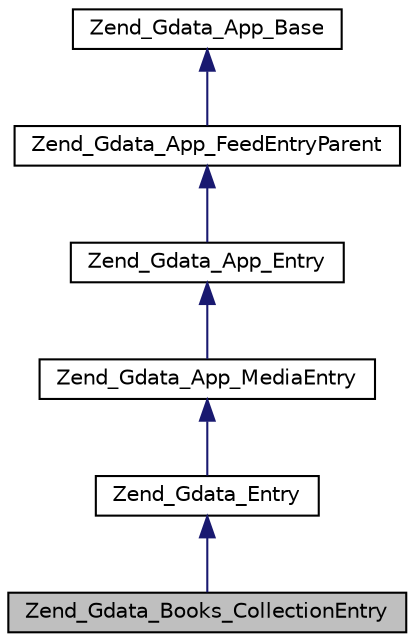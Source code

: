 digraph G
{
  edge [fontname="Helvetica",fontsize="10",labelfontname="Helvetica",labelfontsize="10"];
  node [fontname="Helvetica",fontsize="10",shape=record];
  Node1 [label="Zend_Gdata_Books_CollectionEntry",height=0.2,width=0.4,color="black", fillcolor="grey75", style="filled" fontcolor="black"];
  Node2 -> Node1 [dir="back",color="midnightblue",fontsize="10",style="solid",fontname="Helvetica"];
  Node2 [label="Zend_Gdata_Entry",height=0.2,width=0.4,color="black", fillcolor="white", style="filled",URL="$class_zend___gdata___entry.html"];
  Node3 -> Node2 [dir="back",color="midnightblue",fontsize="10",style="solid",fontname="Helvetica"];
  Node3 [label="Zend_Gdata_App_MediaEntry",height=0.2,width=0.4,color="black", fillcolor="white", style="filled",URL="$class_zend___gdata___app___media_entry.html"];
  Node4 -> Node3 [dir="back",color="midnightblue",fontsize="10",style="solid",fontname="Helvetica"];
  Node4 [label="Zend_Gdata_App_Entry",height=0.2,width=0.4,color="black", fillcolor="white", style="filled",URL="$class_zend___gdata___app___entry.html"];
  Node5 -> Node4 [dir="back",color="midnightblue",fontsize="10",style="solid",fontname="Helvetica"];
  Node5 [label="Zend_Gdata_App_FeedEntryParent",height=0.2,width=0.4,color="black", fillcolor="white", style="filled",URL="$class_zend___gdata___app___feed_entry_parent.html"];
  Node6 -> Node5 [dir="back",color="midnightblue",fontsize="10",style="solid",fontname="Helvetica"];
  Node6 [label="Zend_Gdata_App_Base",height=0.2,width=0.4,color="black", fillcolor="white", style="filled",URL="$class_zend___gdata___app___base.html"];
}
